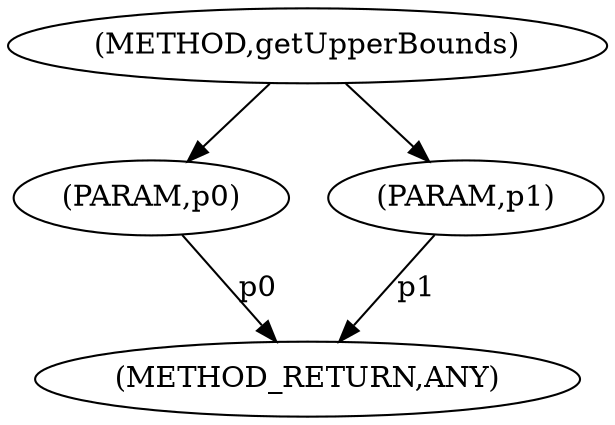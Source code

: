 digraph "getUpperBounds" {  
"5544" [label = <(METHOD,getUpperBounds)> ]
"5548" [label = <(METHOD_RETURN,ANY)> ]
"5545" [label = <(PARAM,p0)> ]
"5546" [label = <(PARAM,p1)> ]
  "5545" -> "5548"  [ label = "p0"] 
  "5546" -> "5548"  [ label = "p1"] 
  "5544" -> "5545" 
  "5544" -> "5546" 
}
